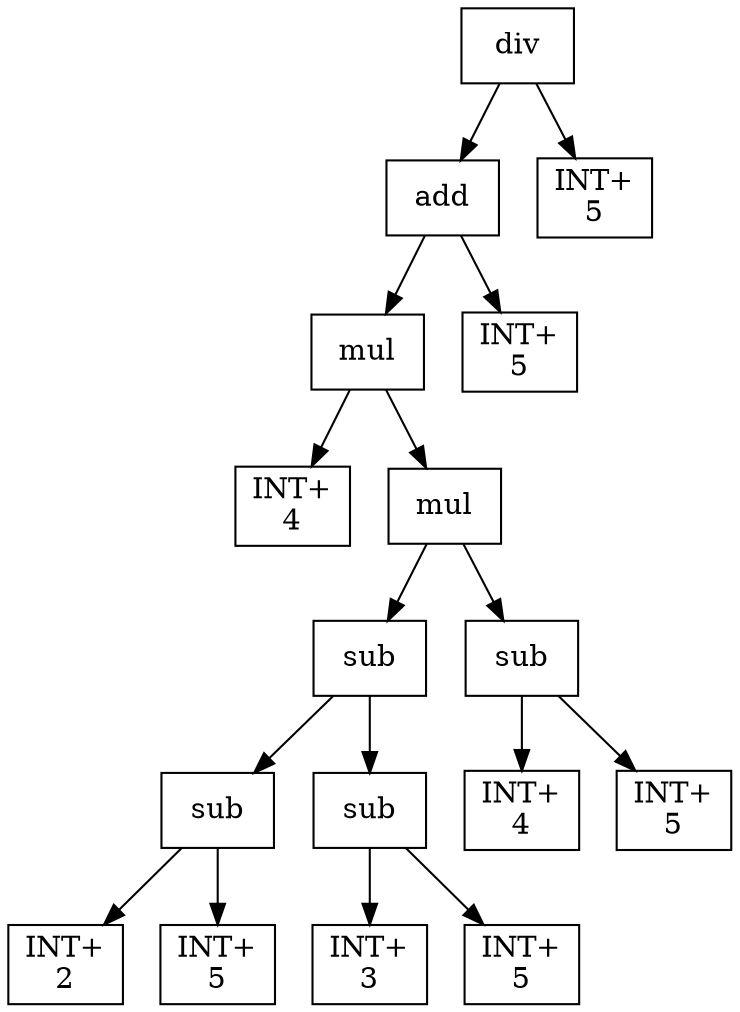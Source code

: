 digraph expr {
  node [shape=box];
  n1 [label="div"];
  n2 [label="add"];
  n3 [label="mul"];
  n4 [label="INT+\n4"];
  n5 [label="mul"];
  n6 [label="sub"];
  n7 [label="sub"];
  n8 [label="INT+\n2"];
  n9 [label="INT+\n5"];
  n7 -> n8;
  n7 -> n9;
  n10 [label="sub"];
  n11 [label="INT+\n3"];
  n12 [label="INT+\n5"];
  n10 -> n11;
  n10 -> n12;
  n6 -> n7;
  n6 -> n10;
  n13 [label="sub"];
  n14 [label="INT+\n4"];
  n15 [label="INT+\n5"];
  n13 -> n14;
  n13 -> n15;
  n5 -> n6;
  n5 -> n13;
  n3 -> n4;
  n3 -> n5;
  n16 [label="INT+\n5"];
  n2 -> n3;
  n2 -> n16;
  n17 [label="INT+\n5"];
  n1 -> n2;
  n1 -> n17;
}